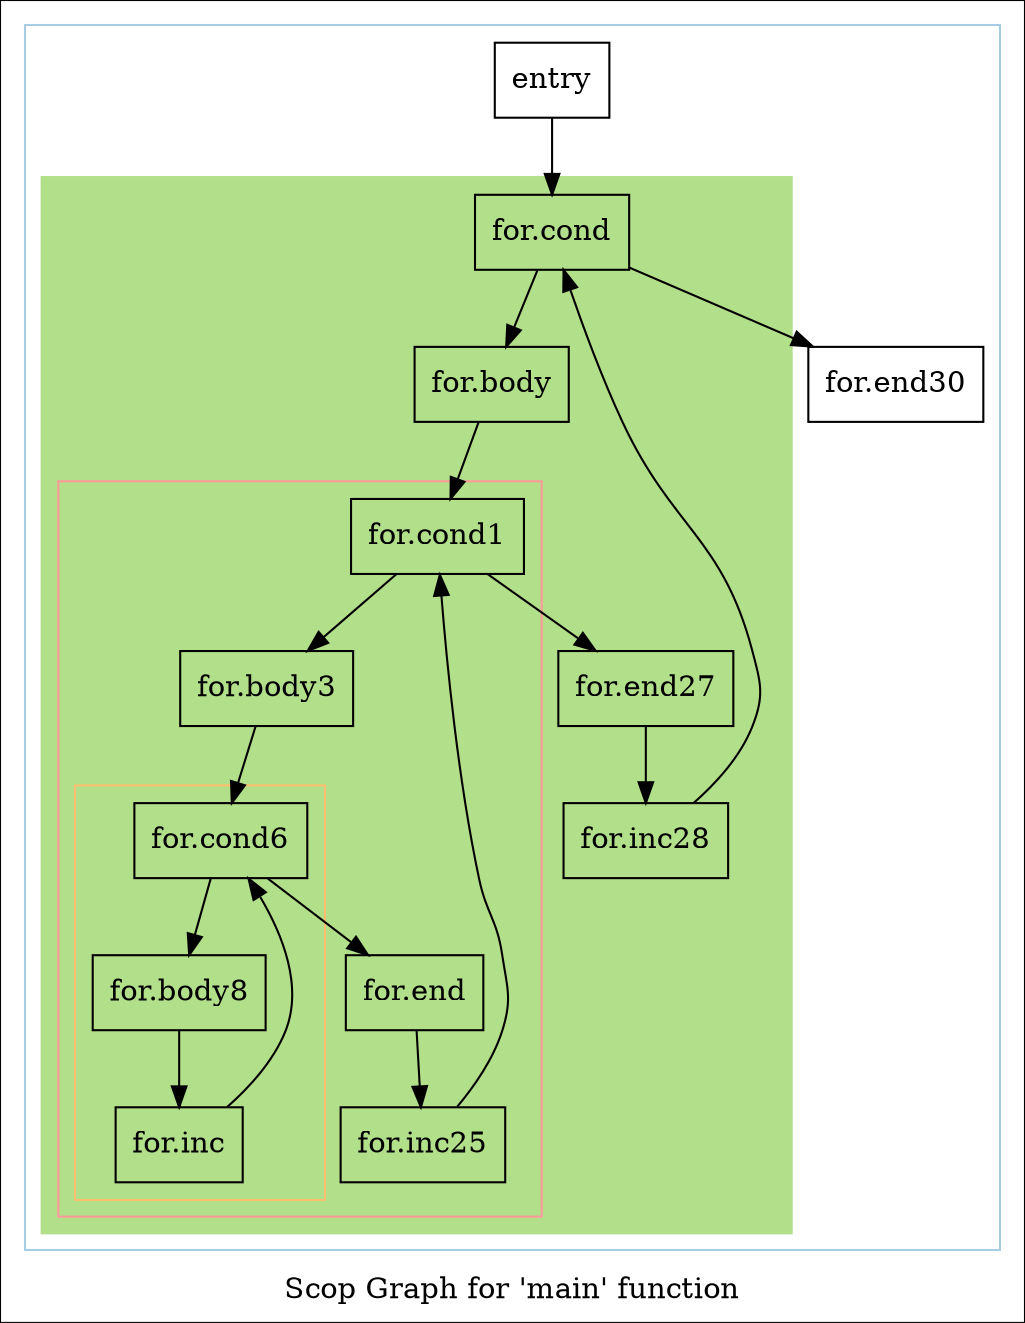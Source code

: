 digraph "Scop Graph for 'main' function" {
	label="Scop Graph for 'main' function";

	Node0x17d3950 [shape=record,label="{entry}"];
	Node0x17d3950 -> Node0x17d21a0;
	Node0x17d21a0 [shape=record,label="{for.cond}"];
	Node0x17d21a0 -> Node0x17db9a0;
	Node0x17d21a0 -> Node0x17da4f0;
	Node0x17db9a0 [shape=record,label="{for.body}"];
	Node0x17db9a0 -> Node0x17da5e0;
	Node0x17da5e0 [shape=record,label="{for.cond1}"];
	Node0x17da5e0 -> Node0x17da640;
	Node0x17da5e0 -> Node0x17da6a0;
	Node0x17da640 [shape=record,label="{for.body3}"];
	Node0x17da640 -> Node0x17da550;
	Node0x17da550 [shape=record,label="{for.cond6}"];
	Node0x17da550 -> Node0x17da5b0;
	Node0x17da550 -> Node0x17da850;
	Node0x17da5b0 [shape=record,label="{for.body8}"];
	Node0x17da5b0 -> Node0x17da8b0;
	Node0x17da8b0 [shape=record,label="{for.inc}"];
	Node0x17da8b0 -> Node0x17da550[constraint=false];
	Node0x17da850 [shape=record,label="{for.end}"];
	Node0x17da850 -> Node0x17db930;
	Node0x17db930 [shape=record,label="{for.inc25}"];
	Node0x17db930 -> Node0x17da5e0[constraint=false];
	Node0x17da6a0 [shape=record,label="{for.end27}"];
	Node0x17da6a0 -> Node0x17dada0;
	Node0x17dada0 [shape=record,label="{for.inc28}"];
	Node0x17dada0 -> Node0x17d21a0[constraint=false];
	Node0x17da4f0 [shape=record,label="{for.end30}"];
	colorscheme = "paired12"
        subgraph cluster_0x17d3f30 {
          label = "";
          style = solid;
          color = 1
          subgraph cluster_0x17d38d0 {
            label = "";
            style = filled;
            color = 3            subgraph cluster_0x17d3850 {
              label = "";
              style = solid;
              color = 5
              subgraph cluster_0x17d37d0 {
                label = "";
                style = solid;
                color = 7
                Node0x17da550;
                Node0x17da5b0;
                Node0x17da8b0;
              }
              Node0x17da5e0;
              Node0x17da640;
              Node0x17da850;
              Node0x17db930;
            }
            Node0x17d21a0;
            Node0x17db9a0;
            Node0x17da6a0;
            Node0x17dada0;
          }
          Node0x17d3950;
          Node0x17da4f0;
        }
}
